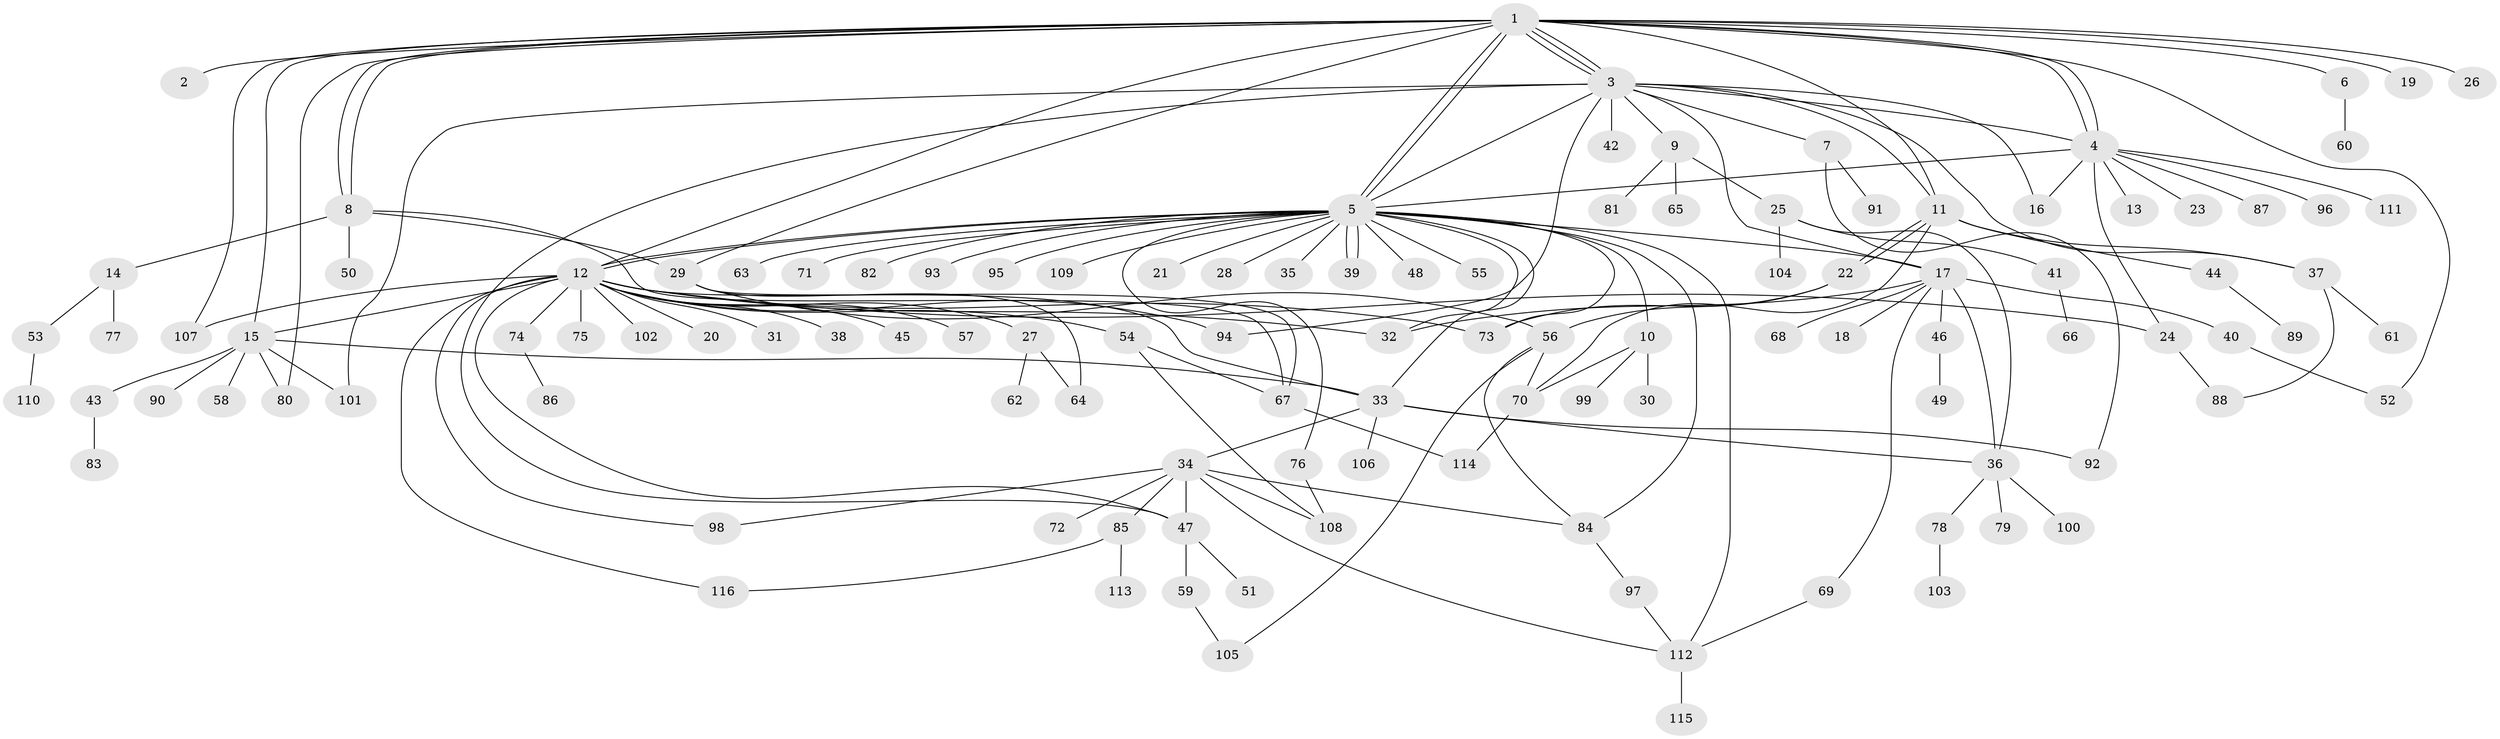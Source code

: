 // Generated by graph-tools (version 1.1) at 2025/49/03/09/25 03:49:56]
// undirected, 116 vertices, 168 edges
graph export_dot {
graph [start="1"]
  node [color=gray90,style=filled];
  1;
  2;
  3;
  4;
  5;
  6;
  7;
  8;
  9;
  10;
  11;
  12;
  13;
  14;
  15;
  16;
  17;
  18;
  19;
  20;
  21;
  22;
  23;
  24;
  25;
  26;
  27;
  28;
  29;
  30;
  31;
  32;
  33;
  34;
  35;
  36;
  37;
  38;
  39;
  40;
  41;
  42;
  43;
  44;
  45;
  46;
  47;
  48;
  49;
  50;
  51;
  52;
  53;
  54;
  55;
  56;
  57;
  58;
  59;
  60;
  61;
  62;
  63;
  64;
  65;
  66;
  67;
  68;
  69;
  70;
  71;
  72;
  73;
  74;
  75;
  76;
  77;
  78;
  79;
  80;
  81;
  82;
  83;
  84;
  85;
  86;
  87;
  88;
  89;
  90;
  91;
  92;
  93;
  94;
  95;
  96;
  97;
  98;
  99;
  100;
  101;
  102;
  103;
  104;
  105;
  106;
  107;
  108;
  109;
  110;
  111;
  112;
  113;
  114;
  115;
  116;
  1 -- 2;
  1 -- 3;
  1 -- 3;
  1 -- 3;
  1 -- 4;
  1 -- 4;
  1 -- 5;
  1 -- 5;
  1 -- 6;
  1 -- 8;
  1 -- 8;
  1 -- 11;
  1 -- 12;
  1 -- 15;
  1 -- 19;
  1 -- 26;
  1 -- 29;
  1 -- 52;
  1 -- 80;
  1 -- 107;
  3 -- 4;
  3 -- 5;
  3 -- 7;
  3 -- 9;
  3 -- 11;
  3 -- 16;
  3 -- 17;
  3 -- 37;
  3 -- 42;
  3 -- 47;
  3 -- 94;
  3 -- 101;
  4 -- 5;
  4 -- 13;
  4 -- 16;
  4 -- 23;
  4 -- 24;
  4 -- 87;
  4 -- 96;
  4 -- 111;
  5 -- 10;
  5 -- 12;
  5 -- 12;
  5 -- 17;
  5 -- 21;
  5 -- 28;
  5 -- 32;
  5 -- 33;
  5 -- 35;
  5 -- 39;
  5 -- 39;
  5 -- 48;
  5 -- 55;
  5 -- 63;
  5 -- 71;
  5 -- 73;
  5 -- 76;
  5 -- 82;
  5 -- 84;
  5 -- 93;
  5 -- 95;
  5 -- 109;
  5 -- 112;
  6 -- 60;
  7 -- 91;
  7 -- 92;
  8 -- 14;
  8 -- 29;
  8 -- 50;
  8 -- 67;
  9 -- 25;
  9 -- 65;
  9 -- 81;
  10 -- 30;
  10 -- 70;
  10 -- 99;
  11 -- 22;
  11 -- 22;
  11 -- 37;
  11 -- 44;
  11 -- 70;
  12 -- 15;
  12 -- 20;
  12 -- 24;
  12 -- 27;
  12 -- 31;
  12 -- 32;
  12 -- 33;
  12 -- 38;
  12 -- 45;
  12 -- 47;
  12 -- 54;
  12 -- 57;
  12 -- 73;
  12 -- 74;
  12 -- 75;
  12 -- 94;
  12 -- 98;
  12 -- 102;
  12 -- 107;
  12 -- 116;
  14 -- 53;
  14 -- 77;
  15 -- 33;
  15 -- 43;
  15 -- 58;
  15 -- 80;
  15 -- 90;
  15 -- 101;
  17 -- 18;
  17 -- 32;
  17 -- 36;
  17 -- 40;
  17 -- 46;
  17 -- 68;
  17 -- 69;
  22 -- 56;
  22 -- 73;
  24 -- 88;
  25 -- 36;
  25 -- 41;
  25 -- 104;
  27 -- 62;
  27 -- 64;
  29 -- 56;
  29 -- 64;
  29 -- 67;
  33 -- 34;
  33 -- 36;
  33 -- 92;
  33 -- 106;
  34 -- 47;
  34 -- 72;
  34 -- 84;
  34 -- 85;
  34 -- 98;
  34 -- 108;
  34 -- 112;
  36 -- 78;
  36 -- 79;
  36 -- 100;
  37 -- 61;
  37 -- 88;
  40 -- 52;
  41 -- 66;
  43 -- 83;
  44 -- 89;
  46 -- 49;
  47 -- 51;
  47 -- 59;
  53 -- 110;
  54 -- 67;
  54 -- 108;
  56 -- 70;
  56 -- 84;
  56 -- 105;
  59 -- 105;
  67 -- 114;
  69 -- 112;
  70 -- 114;
  74 -- 86;
  76 -- 108;
  78 -- 103;
  84 -- 97;
  85 -- 113;
  85 -- 116;
  97 -- 112;
  112 -- 115;
}
